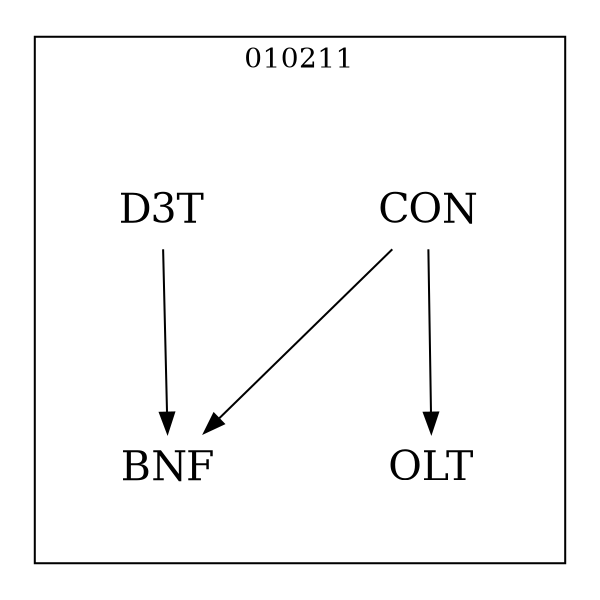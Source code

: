 strict digraph DAGS {
	size = "4,4!" ; ratio ="fill"; subgraph cluster_0{
			labeldoc = "t";
			label = "010211";node	[label= CON, shape = plaintext, fontsize=20] CON;node	[label= BNF, shape = plaintext, fontsize=20] BNF;node	[label= D3T, shape = plaintext, fontsize=20] D3T;node	[label= OLT, shape = plaintext, fontsize=20] OLT;
CON->BNF;
CON->OLT;
D3T->BNF;
	}}